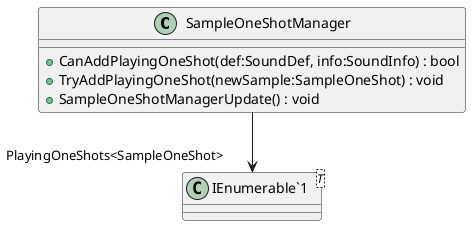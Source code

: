 @startuml
class SampleOneShotManager {
    + CanAddPlayingOneShot(def:SoundDef, info:SoundInfo) : bool
    + TryAddPlayingOneShot(newSample:SampleOneShot) : void
    + SampleOneShotManagerUpdate() : void
}
class "IEnumerable`1"<T> {
}
SampleOneShotManager --> "PlayingOneShots<SampleOneShot>" "IEnumerable`1"
@enduml
